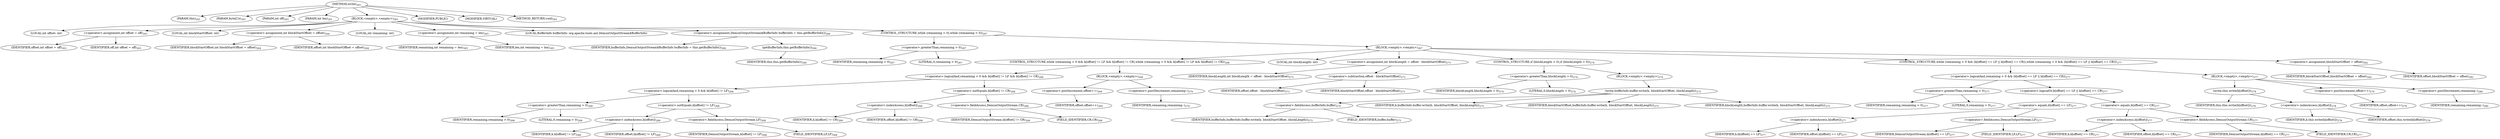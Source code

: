 digraph "write" {  
"366" [label = <(METHOD,write)<SUB>261</SUB>> ]
"37" [label = <(PARAM,this)<SUB>261</SUB>> ]
"367" [label = <(PARAM,byte[] b)<SUB>261</SUB>> ]
"368" [label = <(PARAM,int off)<SUB>261</SUB>> ]
"369" [label = <(PARAM,int len)<SUB>261</SUB>> ]
"370" [label = <(BLOCK,&lt;empty&gt;,&lt;empty&gt;)<SUB>261</SUB>> ]
"371" [label = <(LOCAL,int offset: int)> ]
"372" [label = <(&lt;operator&gt;.assignment,int offset = off)<SUB>263</SUB>> ]
"373" [label = <(IDENTIFIER,offset,int offset = off)<SUB>263</SUB>> ]
"374" [label = <(IDENTIFIER,off,int offset = off)<SUB>263</SUB>> ]
"375" [label = <(LOCAL,int blockStartOffset: int)> ]
"376" [label = <(&lt;operator&gt;.assignment,int blockStartOffset = offset)<SUB>264</SUB>> ]
"377" [label = <(IDENTIFIER,blockStartOffset,int blockStartOffset = offset)<SUB>264</SUB>> ]
"378" [label = <(IDENTIFIER,offset,int blockStartOffset = offset)<SUB>264</SUB>> ]
"379" [label = <(LOCAL,int remaining: int)> ]
"380" [label = <(&lt;operator&gt;.assignment,int remaining = len)<SUB>265</SUB>> ]
"381" [label = <(IDENTIFIER,remaining,int remaining = len)<SUB>265</SUB>> ]
"382" [label = <(IDENTIFIER,len,int remaining = len)<SUB>265</SUB>> ]
"383" [label = <(LOCAL,BufferInfo bufferInfo: org.apache.tools.ant.DemuxOutputStream$BufferInfo)> ]
"384" [label = <(&lt;operator&gt;.assignment,DemuxOutputStream$BufferInfo bufferInfo = this.getBufferInfo())<SUB>266</SUB>> ]
"385" [label = <(IDENTIFIER,bufferInfo,DemuxOutputStream$BufferInfo bufferInfo = this.getBufferInfo())<SUB>266</SUB>> ]
"386" [label = <(getBufferInfo,this.getBufferInfo())<SUB>266</SUB>> ]
"36" [label = <(IDENTIFIER,this,this.getBufferInfo())<SUB>266</SUB>> ]
"387" [label = <(CONTROL_STRUCTURE,while (remaining &gt; 0),while (remaining &gt; 0))<SUB>267</SUB>> ]
"388" [label = <(&lt;operator&gt;.greaterThan,remaining &gt; 0)<SUB>267</SUB>> ]
"389" [label = <(IDENTIFIER,remaining,remaining &gt; 0)<SUB>267</SUB>> ]
"390" [label = <(LITERAL,0,remaining &gt; 0)<SUB>267</SUB>> ]
"391" [label = <(BLOCK,&lt;empty&gt;,&lt;empty&gt;)<SUB>267</SUB>> ]
"392" [label = <(CONTROL_STRUCTURE,while (remaining &gt; 0 &amp;&amp; b[offset] != LF &amp;&amp; b[offset] != CR),while (remaining &gt; 0 &amp;&amp; b[offset] != LF &amp;&amp; b[offset] != CR))<SUB>268</SUB>> ]
"393" [label = <(&lt;operator&gt;.logicalAnd,remaining &gt; 0 &amp;&amp; b[offset] != LF &amp;&amp; b[offset] != CR)<SUB>268</SUB>> ]
"394" [label = <(&lt;operator&gt;.logicalAnd,remaining &gt; 0 &amp;&amp; b[offset] != LF)<SUB>268</SUB>> ]
"395" [label = <(&lt;operator&gt;.greaterThan,remaining &gt; 0)<SUB>268</SUB>> ]
"396" [label = <(IDENTIFIER,remaining,remaining &gt; 0)<SUB>268</SUB>> ]
"397" [label = <(LITERAL,0,remaining &gt; 0)<SUB>268</SUB>> ]
"398" [label = <(&lt;operator&gt;.notEquals,b[offset] != LF)<SUB>268</SUB>> ]
"399" [label = <(&lt;operator&gt;.indexAccess,b[offset])<SUB>268</SUB>> ]
"400" [label = <(IDENTIFIER,b,b[offset] != LF)<SUB>268</SUB>> ]
"401" [label = <(IDENTIFIER,offset,b[offset] != LF)<SUB>268</SUB>> ]
"402" [label = <(&lt;operator&gt;.fieldAccess,DemuxOutputStream.LF)<SUB>268</SUB>> ]
"403" [label = <(IDENTIFIER,DemuxOutputStream,b[offset] != LF)<SUB>268</SUB>> ]
"404" [label = <(FIELD_IDENTIFIER,LF,LF)<SUB>268</SUB>> ]
"405" [label = <(&lt;operator&gt;.notEquals,b[offset] != CR)<SUB>268</SUB>> ]
"406" [label = <(&lt;operator&gt;.indexAccess,b[offset])<SUB>268</SUB>> ]
"407" [label = <(IDENTIFIER,b,b[offset] != CR)<SUB>268</SUB>> ]
"408" [label = <(IDENTIFIER,offset,b[offset] != CR)<SUB>268</SUB>> ]
"409" [label = <(&lt;operator&gt;.fieldAccess,DemuxOutputStream.CR)<SUB>268</SUB>> ]
"410" [label = <(IDENTIFIER,DemuxOutputStream,b[offset] != CR)<SUB>268</SUB>> ]
"411" [label = <(FIELD_IDENTIFIER,CR,CR)<SUB>268</SUB>> ]
"412" [label = <(BLOCK,&lt;empty&gt;,&lt;empty&gt;)<SUB>268</SUB>> ]
"413" [label = <(&lt;operator&gt;.postIncrement,offset++)<SUB>269</SUB>> ]
"414" [label = <(IDENTIFIER,offset,offset++)<SUB>269</SUB>> ]
"415" [label = <(&lt;operator&gt;.postDecrement,remaining--)<SUB>270</SUB>> ]
"416" [label = <(IDENTIFIER,remaining,remaining--)<SUB>270</SUB>> ]
"417" [label = <(LOCAL,int blockLength: int)> ]
"418" [label = <(&lt;operator&gt;.assignment,int blockLength = offset - blockStartOffset)<SUB>273</SUB>> ]
"419" [label = <(IDENTIFIER,blockLength,int blockLength = offset - blockStartOffset)<SUB>273</SUB>> ]
"420" [label = <(&lt;operator&gt;.subtraction,offset - blockStartOffset)<SUB>273</SUB>> ]
"421" [label = <(IDENTIFIER,offset,offset - blockStartOffset)<SUB>273</SUB>> ]
"422" [label = <(IDENTIFIER,blockStartOffset,offset - blockStartOffset)<SUB>273</SUB>> ]
"423" [label = <(CONTROL_STRUCTURE,if (blockLength &gt; 0),if (blockLength &gt; 0))<SUB>274</SUB>> ]
"424" [label = <(&lt;operator&gt;.greaterThan,blockLength &gt; 0)<SUB>274</SUB>> ]
"425" [label = <(IDENTIFIER,blockLength,blockLength &gt; 0)<SUB>274</SUB>> ]
"426" [label = <(LITERAL,0,blockLength &gt; 0)<SUB>274</SUB>> ]
"427" [label = <(BLOCK,&lt;empty&gt;,&lt;empty&gt;)<SUB>274</SUB>> ]
"428" [label = <(write,bufferInfo.buffer.write(b, blockStartOffset, blockLength))<SUB>275</SUB>> ]
"429" [label = <(&lt;operator&gt;.fieldAccess,bufferInfo.buffer)<SUB>275</SUB>> ]
"430" [label = <(IDENTIFIER,bufferInfo,bufferInfo.buffer.write(b, blockStartOffset, blockLength))<SUB>275</SUB>> ]
"431" [label = <(FIELD_IDENTIFIER,buffer,buffer)<SUB>275</SUB>> ]
"432" [label = <(IDENTIFIER,b,bufferInfo.buffer.write(b, blockStartOffset, blockLength))<SUB>275</SUB>> ]
"433" [label = <(IDENTIFIER,blockStartOffset,bufferInfo.buffer.write(b, blockStartOffset, blockLength))<SUB>275</SUB>> ]
"434" [label = <(IDENTIFIER,blockLength,bufferInfo.buffer.write(b, blockStartOffset, blockLength))<SUB>275</SUB>> ]
"435" [label = <(CONTROL_STRUCTURE,while (remaining &gt; 0 &amp;&amp; (b[offset] == LF || b[offset] == CR)),while (remaining &gt; 0 &amp;&amp; (b[offset] == LF || b[offset] == CR)))<SUB>277</SUB>> ]
"436" [label = <(&lt;operator&gt;.logicalAnd,remaining &gt; 0 &amp;&amp; (b[offset] == LF || b[offset] == CR))<SUB>277</SUB>> ]
"437" [label = <(&lt;operator&gt;.greaterThan,remaining &gt; 0)<SUB>277</SUB>> ]
"438" [label = <(IDENTIFIER,remaining,remaining &gt; 0)<SUB>277</SUB>> ]
"439" [label = <(LITERAL,0,remaining &gt; 0)<SUB>277</SUB>> ]
"440" [label = <(&lt;operator&gt;.logicalOr,b[offset] == LF || b[offset] == CR)<SUB>277</SUB>> ]
"441" [label = <(&lt;operator&gt;.equals,b[offset] == LF)<SUB>277</SUB>> ]
"442" [label = <(&lt;operator&gt;.indexAccess,b[offset])<SUB>277</SUB>> ]
"443" [label = <(IDENTIFIER,b,b[offset] == LF)<SUB>277</SUB>> ]
"444" [label = <(IDENTIFIER,offset,b[offset] == LF)<SUB>277</SUB>> ]
"445" [label = <(&lt;operator&gt;.fieldAccess,DemuxOutputStream.LF)<SUB>277</SUB>> ]
"446" [label = <(IDENTIFIER,DemuxOutputStream,b[offset] == LF)<SUB>277</SUB>> ]
"447" [label = <(FIELD_IDENTIFIER,LF,LF)<SUB>277</SUB>> ]
"448" [label = <(&lt;operator&gt;.equals,b[offset] == CR)<SUB>277</SUB>> ]
"449" [label = <(&lt;operator&gt;.indexAccess,b[offset])<SUB>277</SUB>> ]
"450" [label = <(IDENTIFIER,b,b[offset] == CR)<SUB>277</SUB>> ]
"451" [label = <(IDENTIFIER,offset,b[offset] == CR)<SUB>277</SUB>> ]
"452" [label = <(&lt;operator&gt;.fieldAccess,DemuxOutputStream.CR)<SUB>277</SUB>> ]
"453" [label = <(IDENTIFIER,DemuxOutputStream,b[offset] == CR)<SUB>277</SUB>> ]
"454" [label = <(FIELD_IDENTIFIER,CR,CR)<SUB>277</SUB>> ]
"455" [label = <(BLOCK,&lt;empty&gt;,&lt;empty&gt;)<SUB>277</SUB>> ]
"456" [label = <(write,this.write(b[offset]))<SUB>278</SUB>> ]
"38" [label = <(IDENTIFIER,this,this.write(b[offset]))<SUB>278</SUB>> ]
"457" [label = <(&lt;operator&gt;.indexAccess,b[offset])<SUB>278</SUB>> ]
"458" [label = <(IDENTIFIER,b,this.write(b[offset]))<SUB>278</SUB>> ]
"459" [label = <(IDENTIFIER,offset,this.write(b[offset]))<SUB>278</SUB>> ]
"460" [label = <(&lt;operator&gt;.postIncrement,offset++)<SUB>279</SUB>> ]
"461" [label = <(IDENTIFIER,offset,offset++)<SUB>279</SUB>> ]
"462" [label = <(&lt;operator&gt;.postDecrement,remaining--)<SUB>280</SUB>> ]
"463" [label = <(IDENTIFIER,remaining,remaining--)<SUB>280</SUB>> ]
"464" [label = <(&lt;operator&gt;.assignment,blockStartOffset = offset)<SUB>282</SUB>> ]
"465" [label = <(IDENTIFIER,blockStartOffset,blockStartOffset = offset)<SUB>282</SUB>> ]
"466" [label = <(IDENTIFIER,offset,blockStartOffset = offset)<SUB>282</SUB>> ]
"467" [label = <(MODIFIER,PUBLIC)> ]
"468" [label = <(MODIFIER,VIRTUAL)> ]
"469" [label = <(METHOD_RETURN,void)<SUB>261</SUB>> ]
  "366" -> "37" 
  "366" -> "367" 
  "366" -> "368" 
  "366" -> "369" 
  "366" -> "370" 
  "366" -> "467" 
  "366" -> "468" 
  "366" -> "469" 
  "370" -> "371" 
  "370" -> "372" 
  "370" -> "375" 
  "370" -> "376" 
  "370" -> "379" 
  "370" -> "380" 
  "370" -> "383" 
  "370" -> "384" 
  "370" -> "387" 
  "372" -> "373" 
  "372" -> "374" 
  "376" -> "377" 
  "376" -> "378" 
  "380" -> "381" 
  "380" -> "382" 
  "384" -> "385" 
  "384" -> "386" 
  "386" -> "36" 
  "387" -> "388" 
  "387" -> "391" 
  "388" -> "389" 
  "388" -> "390" 
  "391" -> "392" 
  "391" -> "417" 
  "391" -> "418" 
  "391" -> "423" 
  "391" -> "435" 
  "391" -> "464" 
  "392" -> "393" 
  "392" -> "412" 
  "393" -> "394" 
  "393" -> "405" 
  "394" -> "395" 
  "394" -> "398" 
  "395" -> "396" 
  "395" -> "397" 
  "398" -> "399" 
  "398" -> "402" 
  "399" -> "400" 
  "399" -> "401" 
  "402" -> "403" 
  "402" -> "404" 
  "405" -> "406" 
  "405" -> "409" 
  "406" -> "407" 
  "406" -> "408" 
  "409" -> "410" 
  "409" -> "411" 
  "412" -> "413" 
  "412" -> "415" 
  "413" -> "414" 
  "415" -> "416" 
  "418" -> "419" 
  "418" -> "420" 
  "420" -> "421" 
  "420" -> "422" 
  "423" -> "424" 
  "423" -> "427" 
  "424" -> "425" 
  "424" -> "426" 
  "427" -> "428" 
  "428" -> "429" 
  "428" -> "432" 
  "428" -> "433" 
  "428" -> "434" 
  "429" -> "430" 
  "429" -> "431" 
  "435" -> "436" 
  "435" -> "455" 
  "436" -> "437" 
  "436" -> "440" 
  "437" -> "438" 
  "437" -> "439" 
  "440" -> "441" 
  "440" -> "448" 
  "441" -> "442" 
  "441" -> "445" 
  "442" -> "443" 
  "442" -> "444" 
  "445" -> "446" 
  "445" -> "447" 
  "448" -> "449" 
  "448" -> "452" 
  "449" -> "450" 
  "449" -> "451" 
  "452" -> "453" 
  "452" -> "454" 
  "455" -> "456" 
  "455" -> "460" 
  "455" -> "462" 
  "456" -> "38" 
  "456" -> "457" 
  "457" -> "458" 
  "457" -> "459" 
  "460" -> "461" 
  "462" -> "463" 
  "464" -> "465" 
  "464" -> "466" 
}
